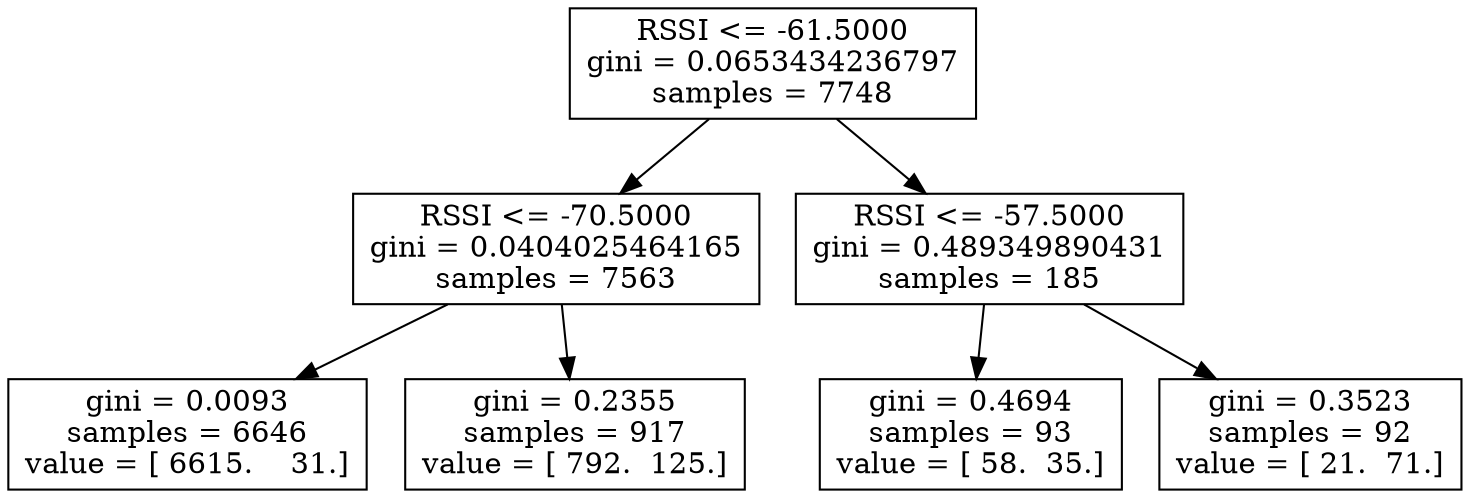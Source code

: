 digraph Tree {
0 [label="RSSI <= -61.5000\ngini = 0.0653434236797\nsamples = 7748", shape="box"] ;
1 [label="RSSI <= -70.5000\ngini = 0.0404025464165\nsamples = 7563", shape="box"] ;
0 -> 1 ;
2 [label="gini = 0.0093\nsamples = 6646\nvalue = [ 6615.    31.]", shape="box"] ;
1 -> 2 ;
3 [label="gini = 0.2355\nsamples = 917\nvalue = [ 792.  125.]", shape="box"] ;
1 -> 3 ;
4 [label="RSSI <= -57.5000\ngini = 0.489349890431\nsamples = 185", shape="box"] ;
0 -> 4 ;
5 [label="gini = 0.4694\nsamples = 93\nvalue = [ 58.  35.]", shape="box"] ;
4 -> 5 ;
6 [label="gini = 0.3523\nsamples = 92\nvalue = [ 21.  71.]", shape="box"] ;
4 -> 6 ;
}